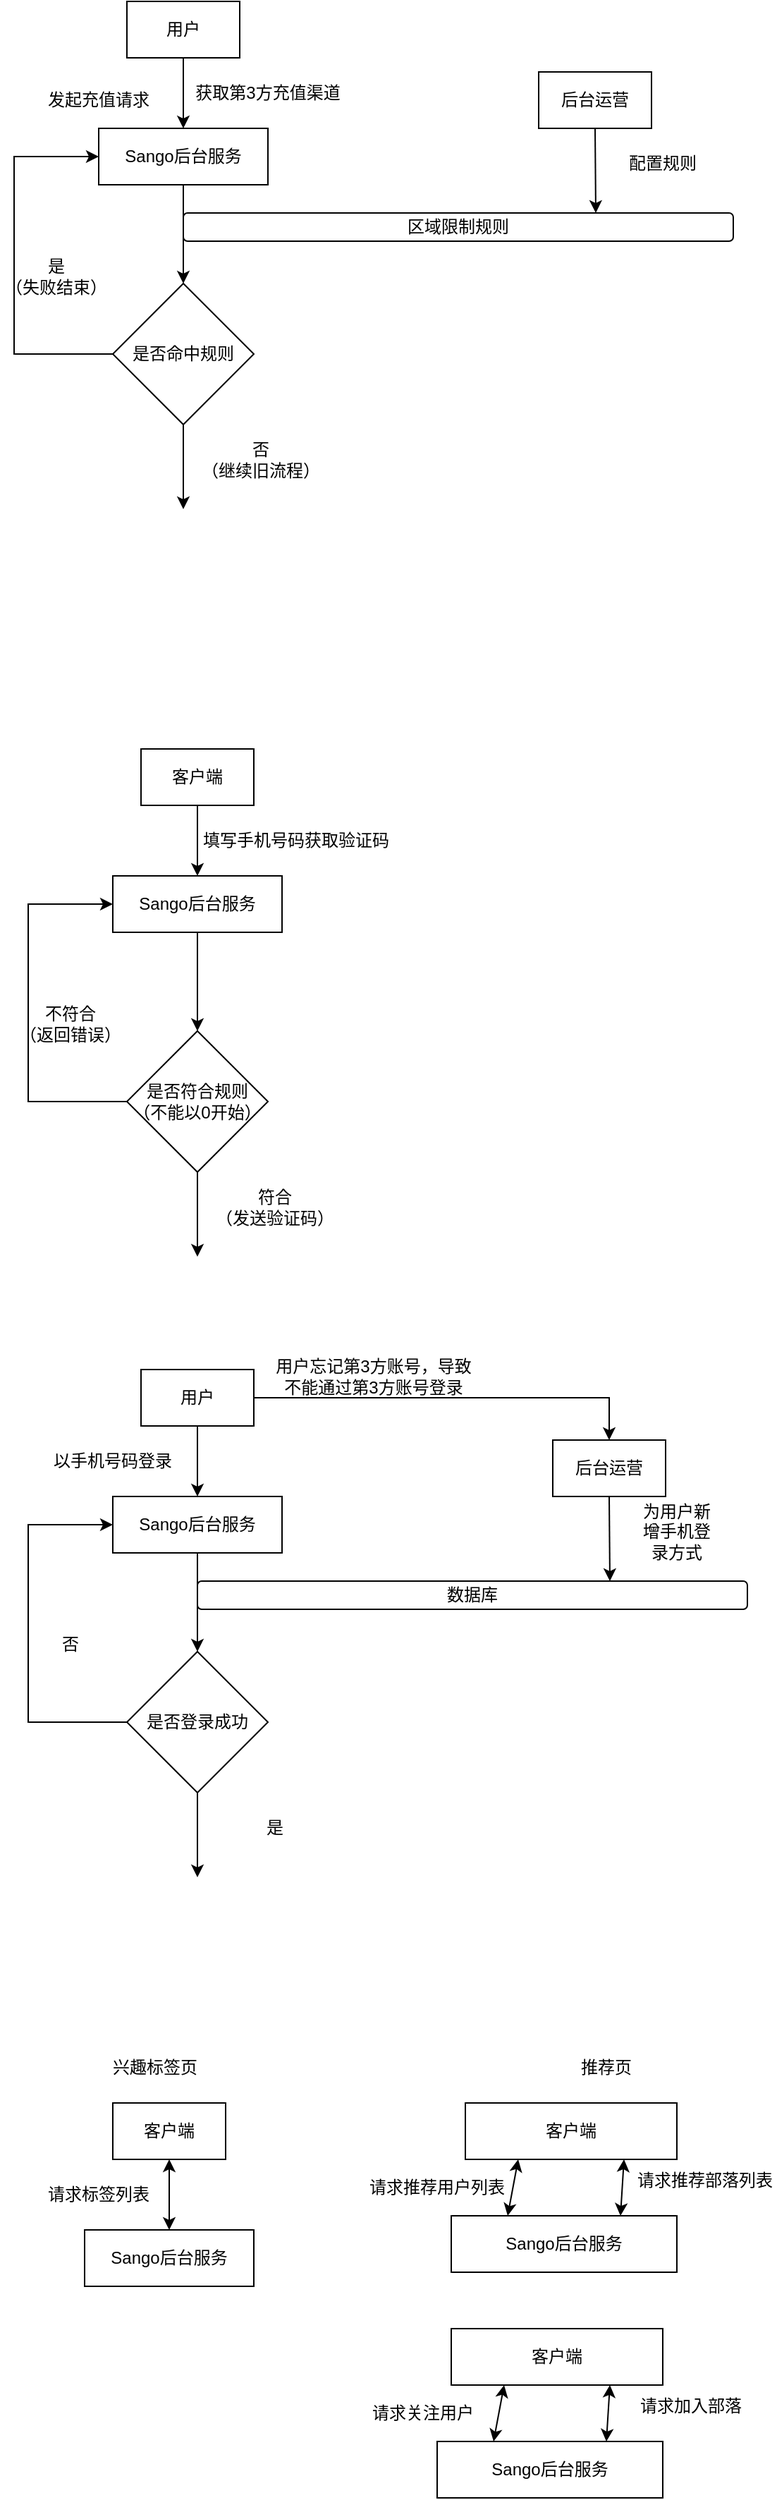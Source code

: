<mxfile version="21.1.4" type="github">
  <diagram name="第 1 页" id="0sHF9qBQmttzPC8NwO9r">
    <mxGraphModel dx="1008" dy="642" grid="1" gridSize="10" guides="1" tooltips="1" connect="1" arrows="1" fold="1" page="1" pageScale="1" pageWidth="827" pageHeight="1169" math="0" shadow="0">
      <root>
        <mxCell id="0" />
        <mxCell id="1" parent="0" />
        <mxCell id="4CXmgrMIrYcFreV5WLSY-1" value="后台运营" style="rounded=0;whiteSpace=wrap;html=1;" parent="1" vertex="1">
          <mxGeometry x="422" y="80" width="80" height="40" as="geometry" />
        </mxCell>
        <mxCell id="4CXmgrMIrYcFreV5WLSY-2" value="区域限制规则" style="rounded=1;whiteSpace=wrap;html=1;" parent="1" vertex="1">
          <mxGeometry x="170" y="180" width="390" height="20" as="geometry" />
        </mxCell>
        <mxCell id="4CXmgrMIrYcFreV5WLSY-3" value="用户" style="rounded=0;whiteSpace=wrap;html=1;" parent="1" vertex="1">
          <mxGeometry x="130" y="30" width="80" height="40" as="geometry" />
        </mxCell>
        <mxCell id="4CXmgrMIrYcFreV5WLSY-4" value="Sango后台服务" style="rounded=0;whiteSpace=wrap;html=1;" parent="1" vertex="1">
          <mxGeometry x="110" y="120" width="120" height="40" as="geometry" />
        </mxCell>
        <mxCell id="4CXmgrMIrYcFreV5WLSY-5" value="" style="endArrow=classic;html=1;rounded=0;exitX=0.5;exitY=1;exitDx=0;exitDy=0;entryX=0.5;entryY=0;entryDx=0;entryDy=0;" parent="1" source="4CXmgrMIrYcFreV5WLSY-3" target="4CXmgrMIrYcFreV5WLSY-4" edge="1">
          <mxGeometry width="50" height="50" relative="1" as="geometry">
            <mxPoint x="230" y="260" as="sourcePoint" />
            <mxPoint x="280" y="210" as="targetPoint" />
          </mxGeometry>
        </mxCell>
        <mxCell id="4CXmgrMIrYcFreV5WLSY-6" value="获取第3方充值渠道" style="text;html=1;strokeColor=none;fillColor=none;align=center;verticalAlign=middle;whiteSpace=wrap;rounded=0;" parent="1" vertex="1">
          <mxGeometry x="170" y="80" width="120" height="30" as="geometry" />
        </mxCell>
        <mxCell id="4CXmgrMIrYcFreV5WLSY-8" value="发起充值请求" style="text;html=1;strokeColor=none;fillColor=none;align=center;verticalAlign=middle;whiteSpace=wrap;rounded=0;" parent="1" vertex="1">
          <mxGeometry x="50" y="85" width="120" height="30" as="geometry" />
        </mxCell>
        <mxCell id="4CXmgrMIrYcFreV5WLSY-10" value="是否命中规则" style="rhombus;whiteSpace=wrap;html=1;" parent="1" vertex="1">
          <mxGeometry x="120" y="230" width="100" height="100" as="geometry" />
        </mxCell>
        <mxCell id="4CXmgrMIrYcFreV5WLSY-11" value="" style="endArrow=classic;html=1;rounded=0;exitX=0.5;exitY=1;exitDx=0;exitDy=0;entryX=0.5;entryY=0;entryDx=0;entryDy=0;" parent="1" source="4CXmgrMIrYcFreV5WLSY-4" target="4CXmgrMIrYcFreV5WLSY-10" edge="1">
          <mxGeometry width="50" height="50" relative="1" as="geometry">
            <mxPoint x="260" y="210" as="sourcePoint" />
            <mxPoint x="170" y="190" as="targetPoint" />
          </mxGeometry>
        </mxCell>
        <mxCell id="4CXmgrMIrYcFreV5WLSY-12" value="" style="endArrow=classic;html=1;rounded=0;exitX=0.5;exitY=1;exitDx=0;exitDy=0;entryX=0.75;entryY=0;entryDx=0;entryDy=0;" parent="1" source="4CXmgrMIrYcFreV5WLSY-1" target="4CXmgrMIrYcFreV5WLSY-2" edge="1">
          <mxGeometry width="50" height="50" relative="1" as="geometry">
            <mxPoint x="630" y="130" as="sourcePoint" />
            <mxPoint x="680" y="80" as="targetPoint" />
          </mxGeometry>
        </mxCell>
        <mxCell id="4CXmgrMIrYcFreV5WLSY-13" value="配置规则" style="text;html=1;strokeColor=none;fillColor=none;align=center;verticalAlign=middle;whiteSpace=wrap;rounded=0;" parent="1" vertex="1">
          <mxGeometry x="480" y="130" width="60" height="30" as="geometry" />
        </mxCell>
        <mxCell id="4CXmgrMIrYcFreV5WLSY-14" value="" style="endArrow=classic;html=1;rounded=0;exitX=0;exitY=0.5;exitDx=0;exitDy=0;entryX=0;entryY=0.5;entryDx=0;entryDy=0;" parent="1" source="4CXmgrMIrYcFreV5WLSY-10" target="4CXmgrMIrYcFreV5WLSY-4" edge="1">
          <mxGeometry width="50" height="50" relative="1" as="geometry">
            <mxPoint x="190" y="400" as="sourcePoint" />
            <mxPoint x="10" y="280" as="targetPoint" />
            <Array as="points">
              <mxPoint x="50" y="280" />
              <mxPoint x="50" y="140" />
            </Array>
          </mxGeometry>
        </mxCell>
        <mxCell id="4CXmgrMIrYcFreV5WLSY-15" value="是&lt;br&gt;（失败结束）" style="text;html=1;strokeColor=none;fillColor=none;align=center;verticalAlign=middle;whiteSpace=wrap;rounded=0;" parent="1" vertex="1">
          <mxGeometry x="40" y="210" width="80" height="30" as="geometry" />
        </mxCell>
        <mxCell id="4CXmgrMIrYcFreV5WLSY-16" value="" style="endArrow=classic;html=1;rounded=0;exitX=0.5;exitY=1;exitDx=0;exitDy=0;" parent="1" source="4CXmgrMIrYcFreV5WLSY-10" edge="1">
          <mxGeometry width="50" height="50" relative="1" as="geometry">
            <mxPoint x="280" y="370" as="sourcePoint" />
            <mxPoint x="170" y="390" as="targetPoint" />
          </mxGeometry>
        </mxCell>
        <mxCell id="4CXmgrMIrYcFreV5WLSY-18" value="否&lt;br&gt;（继续旧流程）" style="text;html=1;strokeColor=none;fillColor=none;align=center;verticalAlign=middle;whiteSpace=wrap;rounded=0;" parent="1" vertex="1">
          <mxGeometry x="180" y="340" width="90" height="30" as="geometry" />
        </mxCell>
        <mxCell id="1_LUV2rf-xUvDrCFssfB-3" value="客户端" style="rounded=0;whiteSpace=wrap;html=1;" vertex="1" parent="1">
          <mxGeometry x="140" y="560" width="80" height="40" as="geometry" />
        </mxCell>
        <mxCell id="1_LUV2rf-xUvDrCFssfB-4" value="Sango后台服务" style="rounded=0;whiteSpace=wrap;html=1;" vertex="1" parent="1">
          <mxGeometry x="120" y="650" width="120" height="40" as="geometry" />
        </mxCell>
        <mxCell id="1_LUV2rf-xUvDrCFssfB-5" value="" style="endArrow=classic;html=1;rounded=0;exitX=0.5;exitY=1;exitDx=0;exitDy=0;entryX=0.5;entryY=0;entryDx=0;entryDy=0;" edge="1" parent="1" source="1_LUV2rf-xUvDrCFssfB-3" target="1_LUV2rf-xUvDrCFssfB-4">
          <mxGeometry width="50" height="50" relative="1" as="geometry">
            <mxPoint x="240" y="790" as="sourcePoint" />
            <mxPoint x="290" y="740" as="targetPoint" />
          </mxGeometry>
        </mxCell>
        <mxCell id="1_LUV2rf-xUvDrCFssfB-6" value="填写手机号码获取验证码" style="text;html=1;strokeColor=none;fillColor=none;align=center;verticalAlign=middle;whiteSpace=wrap;rounded=0;" vertex="1" parent="1">
          <mxGeometry x="180" y="610" width="140" height="30" as="geometry" />
        </mxCell>
        <mxCell id="1_LUV2rf-xUvDrCFssfB-8" value="是否符合规则&lt;br&gt;（不能以0开始）" style="rhombus;whiteSpace=wrap;html=1;" vertex="1" parent="1">
          <mxGeometry x="130" y="760" width="100" height="100" as="geometry" />
        </mxCell>
        <mxCell id="1_LUV2rf-xUvDrCFssfB-9" value="" style="endArrow=classic;html=1;rounded=0;exitX=0.5;exitY=1;exitDx=0;exitDy=0;entryX=0.5;entryY=0;entryDx=0;entryDy=0;" edge="1" parent="1" source="1_LUV2rf-xUvDrCFssfB-4" target="1_LUV2rf-xUvDrCFssfB-8">
          <mxGeometry width="50" height="50" relative="1" as="geometry">
            <mxPoint x="270" y="740" as="sourcePoint" />
            <mxPoint x="180" y="720" as="targetPoint" />
          </mxGeometry>
        </mxCell>
        <mxCell id="1_LUV2rf-xUvDrCFssfB-12" value="" style="endArrow=classic;html=1;rounded=0;exitX=0;exitY=0.5;exitDx=0;exitDy=0;entryX=0;entryY=0.5;entryDx=0;entryDy=0;" edge="1" parent="1" source="1_LUV2rf-xUvDrCFssfB-8" target="1_LUV2rf-xUvDrCFssfB-4">
          <mxGeometry width="50" height="50" relative="1" as="geometry">
            <mxPoint x="200" y="930" as="sourcePoint" />
            <mxPoint x="20" y="810" as="targetPoint" />
            <Array as="points">
              <mxPoint x="60" y="810" />
              <mxPoint x="60" y="670" />
            </Array>
          </mxGeometry>
        </mxCell>
        <mxCell id="1_LUV2rf-xUvDrCFssfB-13" value="不符合&lt;br&gt;（返回错误）" style="text;html=1;strokeColor=none;fillColor=none;align=center;verticalAlign=middle;whiteSpace=wrap;rounded=0;" vertex="1" parent="1">
          <mxGeometry x="50" y="740" width="80" height="30" as="geometry" />
        </mxCell>
        <mxCell id="1_LUV2rf-xUvDrCFssfB-14" value="" style="endArrow=classic;html=1;rounded=0;exitX=0.5;exitY=1;exitDx=0;exitDy=0;" edge="1" parent="1" source="1_LUV2rf-xUvDrCFssfB-8">
          <mxGeometry width="50" height="50" relative="1" as="geometry">
            <mxPoint x="290" y="900" as="sourcePoint" />
            <mxPoint x="180" y="920" as="targetPoint" />
          </mxGeometry>
        </mxCell>
        <mxCell id="1_LUV2rf-xUvDrCFssfB-15" value="符合&lt;br&gt;（发送验证码）" style="text;html=1;strokeColor=none;fillColor=none;align=center;verticalAlign=middle;whiteSpace=wrap;rounded=0;" vertex="1" parent="1">
          <mxGeometry x="190" y="870" width="90" height="30" as="geometry" />
        </mxCell>
        <mxCell id="1_LUV2rf-xUvDrCFssfB-16" value="后台运营" style="rounded=0;whiteSpace=wrap;html=1;" vertex="1" parent="1">
          <mxGeometry x="432" y="1050" width="80" height="40" as="geometry" />
        </mxCell>
        <mxCell id="1_LUV2rf-xUvDrCFssfB-17" value="数据库" style="rounded=1;whiteSpace=wrap;html=1;" vertex="1" parent="1">
          <mxGeometry x="180" y="1150" width="390" height="20" as="geometry" />
        </mxCell>
        <mxCell id="1_LUV2rf-xUvDrCFssfB-18" value="用户" style="rounded=0;whiteSpace=wrap;html=1;" vertex="1" parent="1">
          <mxGeometry x="140" y="1000" width="80" height="40" as="geometry" />
        </mxCell>
        <mxCell id="1_LUV2rf-xUvDrCFssfB-19" value="Sango后台服务" style="rounded=0;whiteSpace=wrap;html=1;" vertex="1" parent="1">
          <mxGeometry x="120" y="1090" width="120" height="40" as="geometry" />
        </mxCell>
        <mxCell id="1_LUV2rf-xUvDrCFssfB-20" value="" style="endArrow=classic;html=1;rounded=0;exitX=0.5;exitY=1;exitDx=0;exitDy=0;entryX=0.5;entryY=0;entryDx=0;entryDy=0;" edge="1" parent="1" source="1_LUV2rf-xUvDrCFssfB-18" target="1_LUV2rf-xUvDrCFssfB-19">
          <mxGeometry width="50" height="50" relative="1" as="geometry">
            <mxPoint x="240" y="1230" as="sourcePoint" />
            <mxPoint x="290" y="1180" as="targetPoint" />
          </mxGeometry>
        </mxCell>
        <mxCell id="1_LUV2rf-xUvDrCFssfB-21" value="以手机号码登录" style="text;html=1;strokeColor=none;fillColor=none;align=center;verticalAlign=middle;whiteSpace=wrap;rounded=0;" vertex="1" parent="1">
          <mxGeometry x="60" y="1050" width="120" height="30" as="geometry" />
        </mxCell>
        <mxCell id="1_LUV2rf-xUvDrCFssfB-23" value="是否登录成功" style="rhombus;whiteSpace=wrap;html=1;" vertex="1" parent="1">
          <mxGeometry x="130" y="1200" width="100" height="100" as="geometry" />
        </mxCell>
        <mxCell id="1_LUV2rf-xUvDrCFssfB-24" value="" style="endArrow=classic;html=1;rounded=0;exitX=0.5;exitY=1;exitDx=0;exitDy=0;entryX=0.5;entryY=0;entryDx=0;entryDy=0;" edge="1" parent="1" source="1_LUV2rf-xUvDrCFssfB-19" target="1_LUV2rf-xUvDrCFssfB-23">
          <mxGeometry width="50" height="50" relative="1" as="geometry">
            <mxPoint x="270" y="1180" as="sourcePoint" />
            <mxPoint x="180" y="1160" as="targetPoint" />
          </mxGeometry>
        </mxCell>
        <mxCell id="1_LUV2rf-xUvDrCFssfB-25" value="" style="endArrow=classic;html=1;rounded=0;exitX=0.5;exitY=1;exitDx=0;exitDy=0;entryX=0.75;entryY=0;entryDx=0;entryDy=0;" edge="1" parent="1" source="1_LUV2rf-xUvDrCFssfB-16" target="1_LUV2rf-xUvDrCFssfB-17">
          <mxGeometry width="50" height="50" relative="1" as="geometry">
            <mxPoint x="640" y="1100" as="sourcePoint" />
            <mxPoint x="690" y="1050" as="targetPoint" />
          </mxGeometry>
        </mxCell>
        <mxCell id="1_LUV2rf-xUvDrCFssfB-26" value="为用户新增手机登录方式" style="text;html=1;strokeColor=none;fillColor=none;align=center;verticalAlign=middle;whiteSpace=wrap;rounded=0;" vertex="1" parent="1">
          <mxGeometry x="490" y="1100" width="60" height="30" as="geometry" />
        </mxCell>
        <mxCell id="1_LUV2rf-xUvDrCFssfB-27" value="" style="endArrow=classic;html=1;rounded=0;exitX=0;exitY=0.5;exitDx=0;exitDy=0;entryX=0;entryY=0.5;entryDx=0;entryDy=0;" edge="1" parent="1" source="1_LUV2rf-xUvDrCFssfB-23" target="1_LUV2rf-xUvDrCFssfB-19">
          <mxGeometry width="50" height="50" relative="1" as="geometry">
            <mxPoint x="200" y="1370" as="sourcePoint" />
            <mxPoint x="20" y="1250" as="targetPoint" />
            <Array as="points">
              <mxPoint x="60" y="1250" />
              <mxPoint x="60" y="1110" />
            </Array>
          </mxGeometry>
        </mxCell>
        <mxCell id="1_LUV2rf-xUvDrCFssfB-28" value="否" style="text;html=1;strokeColor=none;fillColor=none;align=center;verticalAlign=middle;whiteSpace=wrap;rounded=0;" vertex="1" parent="1">
          <mxGeometry x="50" y="1180" width="80" height="30" as="geometry" />
        </mxCell>
        <mxCell id="1_LUV2rf-xUvDrCFssfB-29" value="" style="endArrow=classic;html=1;rounded=0;exitX=0.5;exitY=1;exitDx=0;exitDy=0;" edge="1" parent="1" source="1_LUV2rf-xUvDrCFssfB-23">
          <mxGeometry width="50" height="50" relative="1" as="geometry">
            <mxPoint x="290" y="1340" as="sourcePoint" />
            <mxPoint x="180" y="1360" as="targetPoint" />
          </mxGeometry>
        </mxCell>
        <mxCell id="1_LUV2rf-xUvDrCFssfB-30" value="是" style="text;html=1;strokeColor=none;fillColor=none;align=center;verticalAlign=middle;whiteSpace=wrap;rounded=0;" vertex="1" parent="1">
          <mxGeometry x="190" y="1310" width="90" height="30" as="geometry" />
        </mxCell>
        <mxCell id="1_LUV2rf-xUvDrCFssfB-31" value="" style="endArrow=classic;html=1;rounded=0;exitX=1;exitY=0.5;exitDx=0;exitDy=0;entryX=0.5;entryY=0;entryDx=0;entryDy=0;" edge="1" parent="1" source="1_LUV2rf-xUvDrCFssfB-18" target="1_LUV2rf-xUvDrCFssfB-16">
          <mxGeometry width="50" height="50" relative="1" as="geometry">
            <mxPoint x="330" y="1020" as="sourcePoint" />
            <mxPoint x="460" y="1010" as="targetPoint" />
            <Array as="points">
              <mxPoint x="472" y="1020" />
            </Array>
          </mxGeometry>
        </mxCell>
        <mxCell id="1_LUV2rf-xUvDrCFssfB-32" value="用户忘记第3方账号，导致不能通过第3方账号登录" style="text;html=1;strokeColor=none;fillColor=none;align=center;verticalAlign=middle;whiteSpace=wrap;rounded=0;" vertex="1" parent="1">
          <mxGeometry x="230" y="990" width="150" height="30" as="geometry" />
        </mxCell>
        <mxCell id="1_LUV2rf-xUvDrCFssfB-33" value="客户端" style="rounded=0;whiteSpace=wrap;html=1;" vertex="1" parent="1">
          <mxGeometry x="120" y="1520" width="80" height="40" as="geometry" />
        </mxCell>
        <mxCell id="1_LUV2rf-xUvDrCFssfB-34" value="Sango后台服务" style="rounded=0;whiteSpace=wrap;html=1;" vertex="1" parent="1">
          <mxGeometry x="100" y="1610" width="120" height="40" as="geometry" />
        </mxCell>
        <mxCell id="1_LUV2rf-xUvDrCFssfB-36" value="兴趣标签页" style="text;html=1;strokeColor=none;fillColor=none;align=center;verticalAlign=middle;whiteSpace=wrap;rounded=0;" vertex="1" parent="1">
          <mxGeometry x="80" y="1480" width="140" height="30" as="geometry" />
        </mxCell>
        <mxCell id="1_LUV2rf-xUvDrCFssfB-42" value="请求标签列表" style="text;html=1;strokeColor=none;fillColor=none;align=center;verticalAlign=middle;whiteSpace=wrap;rounded=0;" vertex="1" parent="1">
          <mxGeometry x="65" y="1570" width="90" height="30" as="geometry" />
        </mxCell>
        <mxCell id="1_LUV2rf-xUvDrCFssfB-55" value="客户端" style="rounded=0;whiteSpace=wrap;html=1;" vertex="1" parent="1">
          <mxGeometry x="370" y="1520" width="150" height="40" as="geometry" />
        </mxCell>
        <mxCell id="1_LUV2rf-xUvDrCFssfB-56" value="Sango后台服务" style="rounded=0;whiteSpace=wrap;html=1;" vertex="1" parent="1">
          <mxGeometry x="360" y="1600" width="160" height="40" as="geometry" />
        </mxCell>
        <mxCell id="1_LUV2rf-xUvDrCFssfB-58" value="推荐页" style="text;html=1;strokeColor=none;fillColor=none;align=center;verticalAlign=middle;whiteSpace=wrap;rounded=0;" vertex="1" parent="1">
          <mxGeometry x="400" y="1480" width="140" height="30" as="geometry" />
        </mxCell>
        <mxCell id="1_LUV2rf-xUvDrCFssfB-60" value="请求推荐用户列表" style="text;html=1;strokeColor=none;fillColor=none;align=center;verticalAlign=middle;whiteSpace=wrap;rounded=0;" vertex="1" parent="1">
          <mxGeometry x="300" y="1564.5" width="100" height="30" as="geometry" />
        </mxCell>
        <mxCell id="1_LUV2rf-xUvDrCFssfB-66" value="" style="endArrow=classic;startArrow=classic;html=1;rounded=0;entryX=0.5;entryY=1;entryDx=0;entryDy=0;exitX=0.5;exitY=0;exitDx=0;exitDy=0;" edge="1" parent="1" source="1_LUV2rf-xUvDrCFssfB-34" target="1_LUV2rf-xUvDrCFssfB-33">
          <mxGeometry width="50" height="50" relative="1" as="geometry">
            <mxPoint x="210" y="1720" as="sourcePoint" />
            <mxPoint x="260" y="1670" as="targetPoint" />
          </mxGeometry>
        </mxCell>
        <mxCell id="1_LUV2rf-xUvDrCFssfB-68" value="" style="endArrow=classic;startArrow=classic;html=1;rounded=0;entryX=0.25;entryY=1;entryDx=0;entryDy=0;exitX=0.25;exitY=0;exitDx=0;exitDy=0;" edge="1" parent="1" source="1_LUV2rf-xUvDrCFssfB-56" target="1_LUV2rf-xUvDrCFssfB-55">
          <mxGeometry width="50" height="50" relative="1" as="geometry">
            <mxPoint x="520" y="1730" as="sourcePoint" />
            <mxPoint x="570" y="1680" as="targetPoint" />
          </mxGeometry>
        </mxCell>
        <mxCell id="1_LUV2rf-xUvDrCFssfB-70" value="" style="endArrow=classic;startArrow=classic;html=1;rounded=0;entryX=0.75;entryY=1;entryDx=0;entryDy=0;exitX=0.75;exitY=0;exitDx=0;exitDy=0;" edge="1" parent="1" source="1_LUV2rf-xUvDrCFssfB-56" target="1_LUV2rf-xUvDrCFssfB-55">
          <mxGeometry width="50" height="50" relative="1" as="geometry">
            <mxPoint x="470" y="1610" as="sourcePoint" />
            <mxPoint x="475" y="1570" as="targetPoint" />
          </mxGeometry>
        </mxCell>
        <mxCell id="1_LUV2rf-xUvDrCFssfB-71" value="请求推荐部落列表" style="text;html=1;strokeColor=none;fillColor=none;align=center;verticalAlign=middle;whiteSpace=wrap;rounded=0;" vertex="1" parent="1">
          <mxGeometry x="490" y="1560" width="100" height="30" as="geometry" />
        </mxCell>
        <mxCell id="1_LUV2rf-xUvDrCFssfB-72" value="客户端" style="rounded=0;whiteSpace=wrap;html=1;" vertex="1" parent="1">
          <mxGeometry x="360" y="1680" width="150" height="40" as="geometry" />
        </mxCell>
        <mxCell id="1_LUV2rf-xUvDrCFssfB-73" value="Sango后台服务" style="rounded=0;whiteSpace=wrap;html=1;" vertex="1" parent="1">
          <mxGeometry x="350" y="1760" width="160" height="40" as="geometry" />
        </mxCell>
        <mxCell id="1_LUV2rf-xUvDrCFssfB-74" value="请求关注用户" style="text;html=1;strokeColor=none;fillColor=none;align=center;verticalAlign=middle;whiteSpace=wrap;rounded=0;" vertex="1" parent="1">
          <mxGeometry x="290" y="1724.5" width="100" height="30" as="geometry" />
        </mxCell>
        <mxCell id="1_LUV2rf-xUvDrCFssfB-75" value="" style="endArrow=classic;startArrow=classic;html=1;rounded=0;entryX=0.25;entryY=1;entryDx=0;entryDy=0;exitX=0.25;exitY=0;exitDx=0;exitDy=0;" edge="1" parent="1" source="1_LUV2rf-xUvDrCFssfB-73" target="1_LUV2rf-xUvDrCFssfB-72">
          <mxGeometry width="50" height="50" relative="1" as="geometry">
            <mxPoint x="510" y="1890" as="sourcePoint" />
            <mxPoint x="560" y="1840" as="targetPoint" />
          </mxGeometry>
        </mxCell>
        <mxCell id="1_LUV2rf-xUvDrCFssfB-76" value="" style="endArrow=classic;startArrow=classic;html=1;rounded=0;entryX=0.75;entryY=1;entryDx=0;entryDy=0;exitX=0.75;exitY=0;exitDx=0;exitDy=0;" edge="1" parent="1" source="1_LUV2rf-xUvDrCFssfB-73" target="1_LUV2rf-xUvDrCFssfB-72">
          <mxGeometry width="50" height="50" relative="1" as="geometry">
            <mxPoint x="460" y="1770" as="sourcePoint" />
            <mxPoint x="465" y="1730" as="targetPoint" />
          </mxGeometry>
        </mxCell>
        <mxCell id="1_LUV2rf-xUvDrCFssfB-77" value="请求加入部落" style="text;html=1;strokeColor=none;fillColor=none;align=center;verticalAlign=middle;whiteSpace=wrap;rounded=0;" vertex="1" parent="1">
          <mxGeometry x="480" y="1720" width="100" height="30" as="geometry" />
        </mxCell>
      </root>
    </mxGraphModel>
  </diagram>
</mxfile>
